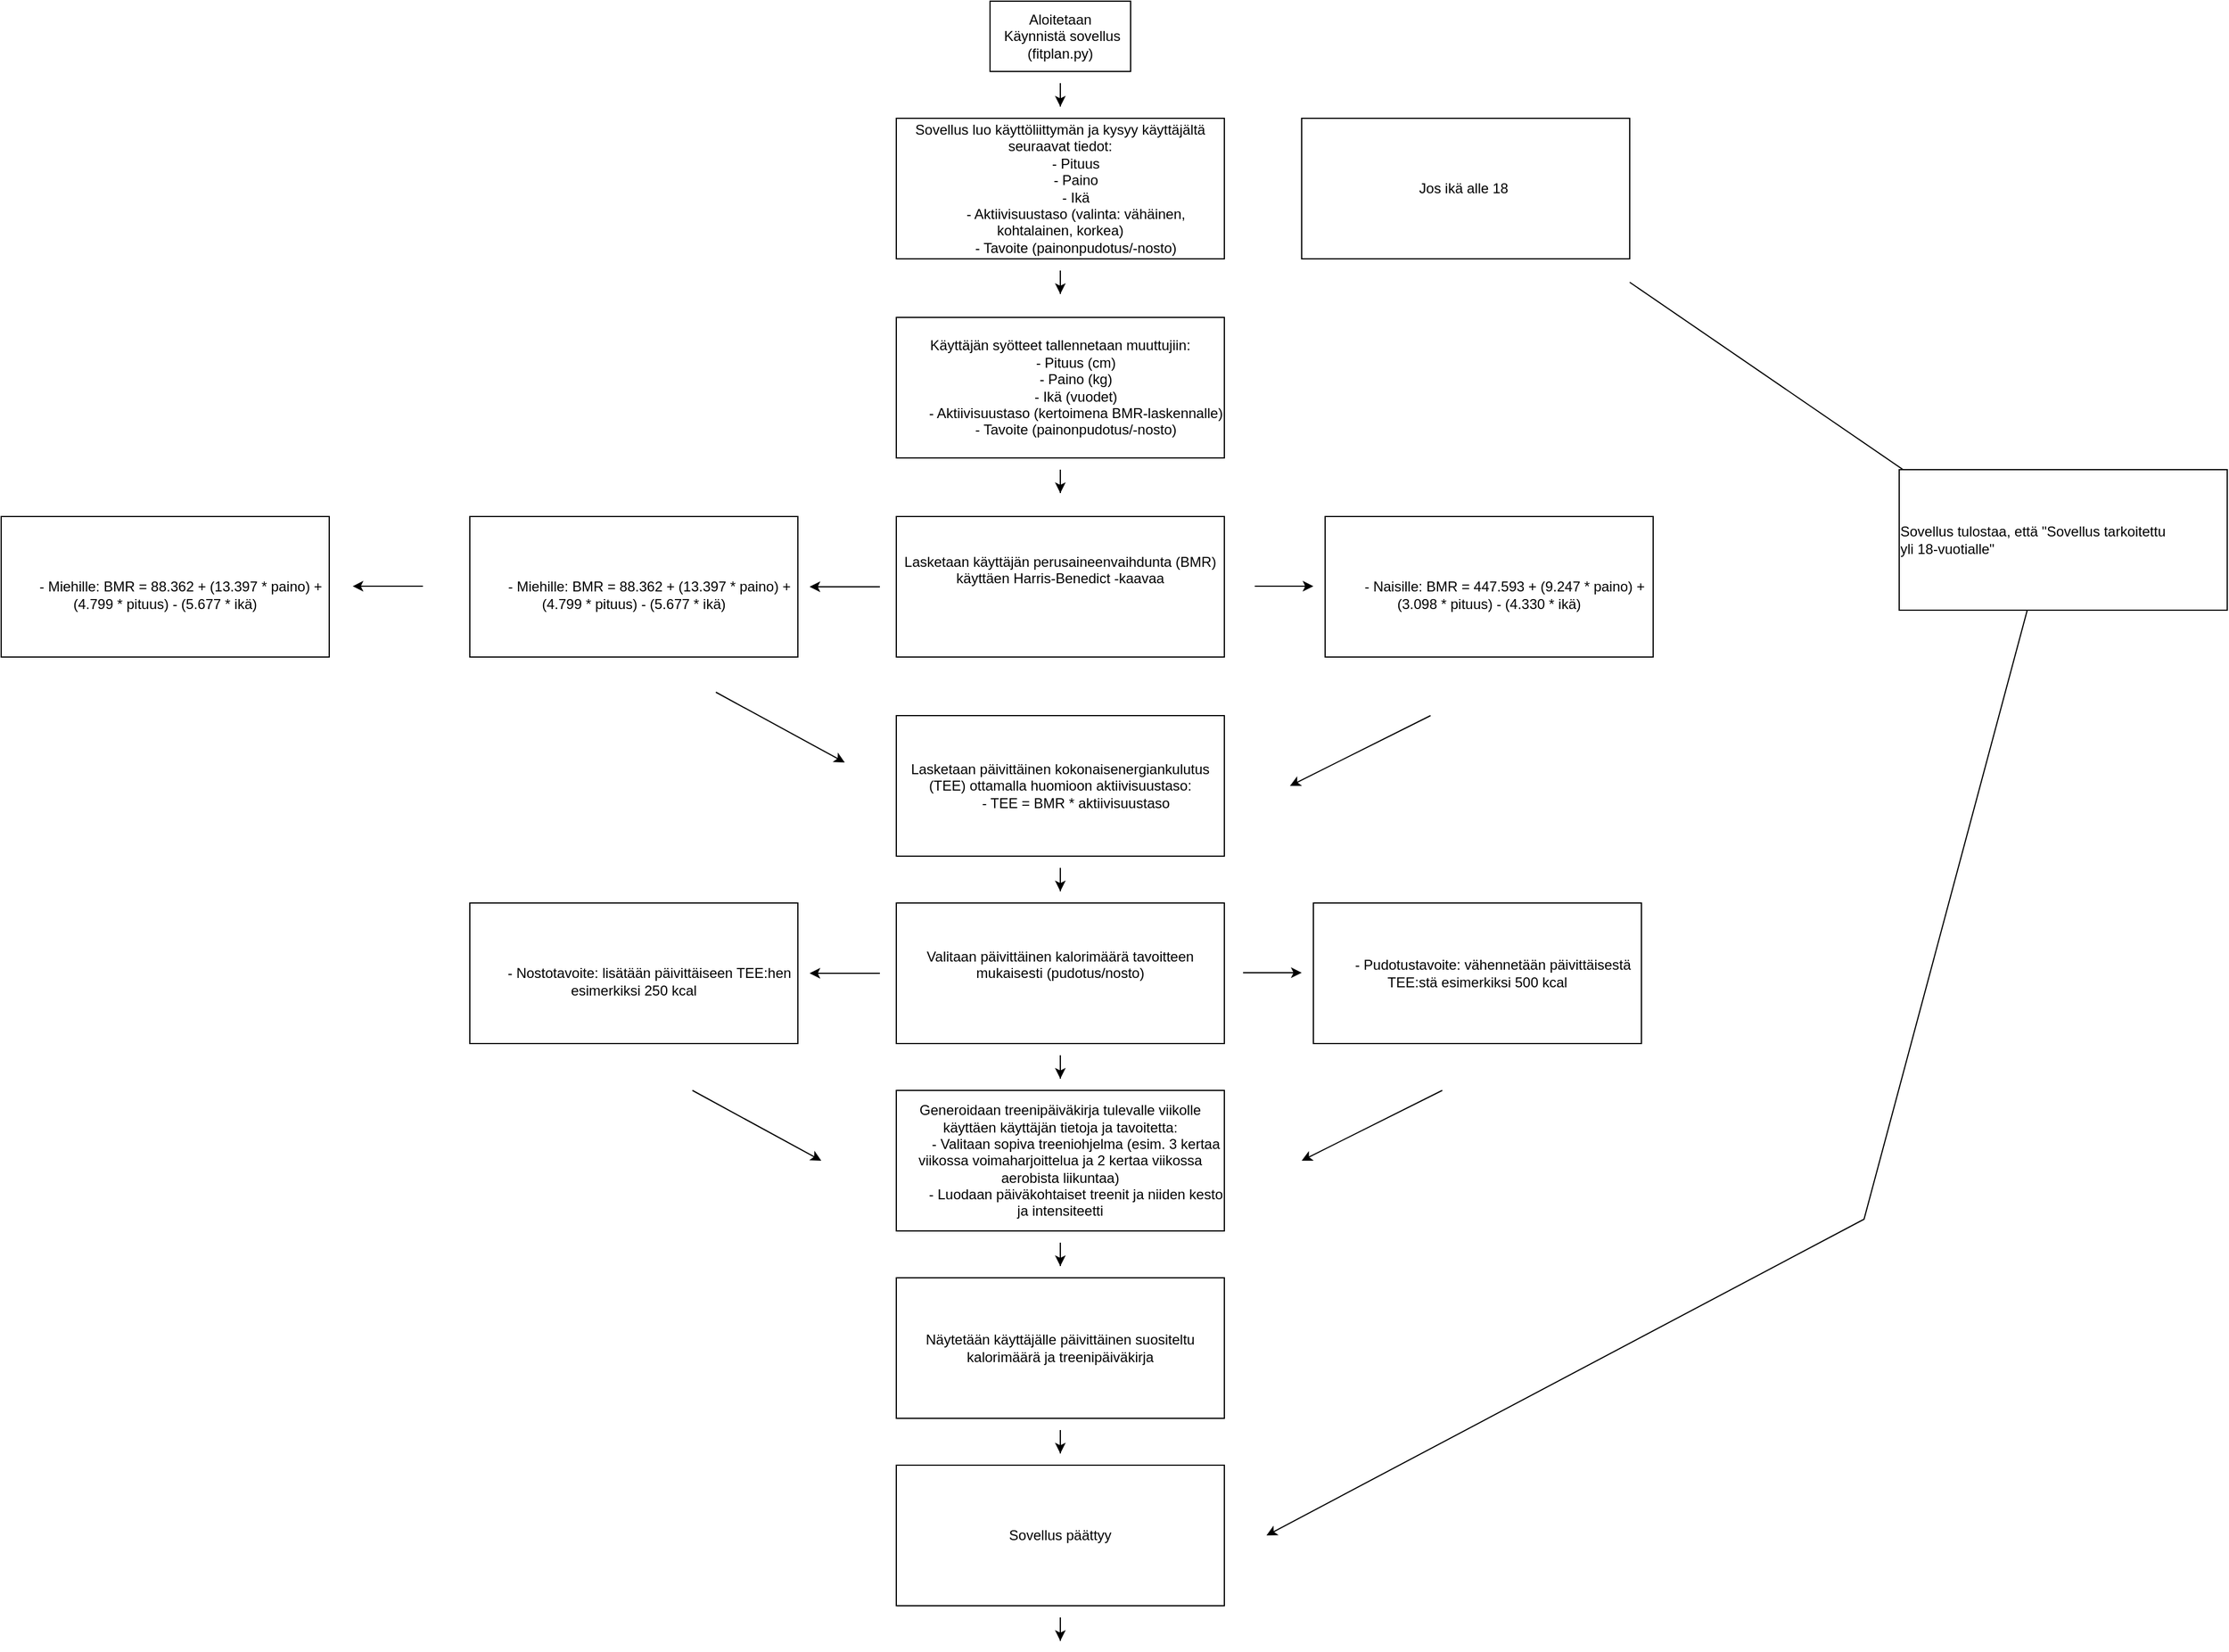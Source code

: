 <mxfile version="24.3.1" type="github">
  <diagram name="Sivu-1" id="mKQbyd3kxPPgr81X4ePe">
    <mxGraphModel dx="2190" dy="804" grid="1" gridSize="10" guides="1" tooltips="1" connect="1" arrows="1" fold="1" page="1" pageScale="1" pageWidth="827" pageHeight="1169" math="0" shadow="0">
      <root>
        <mxCell id="0" />
        <mxCell id="1" parent="0" />
        <mxCell id="0m5QerFudpK0_N1F6iSb-1" value="&lt;span style=&quot;text-align: start;&quot;&gt;&lt;span dir=&quot;ltr&quot; class=&quot;ui-provider da bai baj bak bal bam ban bao bap baq bar bas bat bau bav baw bax bay baz bba bbb bbc bbd bbe bbf bbg bbh bbi bbj bbk bbl bbm bbn bbo bbp&quot;&gt;Aloitetaan&lt;/span&gt;&lt;/span&gt;&lt;div&gt;&lt;span style=&quot;text-align: start;&quot;&gt;&lt;span dir=&quot;ltr&quot; class=&quot;ui-provider da bai baj bak bal bam ban bao bap baq bar bas bat bau bav baw bax bay baz bba bbb bbc bbd bbe bbf bbg bbh bbi bbj bbk bbl bbm bbn bbo bbp&quot;&gt;&amp;nbsp;Käynnistä sovellus (fitplan.py)&lt;/span&gt;&lt;/span&gt;&lt;/div&gt;" style="rounded=0;whiteSpace=wrap;html=1;" vertex="1" parent="1">
          <mxGeometry x="354" y="70" width="120" height="60" as="geometry" />
        </mxCell>
        <mxCell id="0m5QerFudpK0_N1F6iSb-3" value="" style="endArrow=classic;html=1;rounded=0;" edge="1" parent="1">
          <mxGeometry width="50" height="50" relative="1" as="geometry">
            <mxPoint x="414" y="140" as="sourcePoint" />
            <mxPoint x="414" y="160" as="targetPoint" />
            <Array as="points">
              <mxPoint x="414" y="160" />
              <mxPoint x="414" y="150" />
            </Array>
          </mxGeometry>
        </mxCell>
        <mxCell id="0m5QerFudpK0_N1F6iSb-4" value="&lt;span style=&quot;text-align: start;&quot;&gt;&lt;span dir=&quot;ltr&quot; class=&quot;ui-provider da bai baj bak bal bam ban bao bap baq bar bas bat bau bav baw bax bay baz bba bbb bbc bbd bbe bbf bbg bbh bbi bbj bbk bbl bbm bbn bbo bbp&quot;&gt;Sovellus luo käyttöliittymän ja kysyy käyttäjältä seuraavat tiedot:&lt;br&gt;&amp;nbsp;&amp;nbsp;&amp;nbsp;&amp;nbsp;&amp;nbsp;&amp;nbsp;&amp;nbsp; - Pituus&lt;br&gt;&amp;nbsp;&amp;nbsp;&amp;nbsp;&amp;nbsp;&amp;nbsp;&amp;nbsp;&amp;nbsp; - Paino&lt;br&gt;&amp;nbsp;&amp;nbsp;&amp;nbsp;&amp;nbsp;&amp;nbsp;&amp;nbsp;&amp;nbsp; - Ikä&lt;br&gt;&amp;nbsp;&amp;nbsp;&amp;nbsp;&amp;nbsp;&amp;nbsp;&amp;nbsp;&amp;nbsp; - Aktiivisuustaso (valinta: vähäinen, kohtalainen, korkea)&lt;br&gt;&amp;nbsp;&amp;nbsp;&amp;nbsp;&amp;nbsp;&amp;nbsp;&amp;nbsp;&amp;nbsp; - Tavoite (painonpudotus/-nosto)&lt;/span&gt;&lt;/span&gt;" style="rounded=0;whiteSpace=wrap;html=1;" vertex="1" parent="1">
          <mxGeometry x="274" y="170" width="280" height="120" as="geometry" />
        </mxCell>
        <mxCell id="0m5QerFudpK0_N1F6iSb-5" value="" style="endArrow=classic;html=1;rounded=0;" edge="1" parent="1">
          <mxGeometry width="50" height="50" relative="1" as="geometry">
            <mxPoint x="414" y="300" as="sourcePoint" />
            <mxPoint x="414" y="320" as="targetPoint" />
            <Array as="points">
              <mxPoint x="414" y="320" />
              <mxPoint x="414" y="310" />
            </Array>
          </mxGeometry>
        </mxCell>
        <mxCell id="0m5QerFudpK0_N1F6iSb-6" value="&lt;span style=&quot;text-align: start;&quot;&gt;&lt;span dir=&quot;ltr&quot; class=&quot;ui-provider da bai baj bak bal bam ban bao bap baq bar bas bat bau bav baw bax bay baz bba bbb bbc bbd bbe bbf bbg bbh bbi bbj bbk bbl bbm bbn bbo bbp&quot;&gt;Käyttäjän syötteet tallennetaan muuttujiin:&lt;br&gt;&amp;nbsp;&amp;nbsp;&amp;nbsp;&amp;nbsp;&amp;nbsp;&amp;nbsp;&amp;nbsp; - Pituus (cm)&lt;br&gt;&amp;nbsp;&amp;nbsp;&amp;nbsp;&amp;nbsp;&amp;nbsp;&amp;nbsp;&amp;nbsp; - Paino (kg)&lt;br&gt;&amp;nbsp;&amp;nbsp;&amp;nbsp;&amp;nbsp;&amp;nbsp;&amp;nbsp;&amp;nbsp; - Ikä (vuodet)&lt;br&gt;&amp;nbsp;&amp;nbsp;&amp;nbsp;&amp;nbsp;&amp;nbsp;&amp;nbsp;&amp;nbsp; - Aktiivisuustaso (kertoimena BMR-laskennalle)&lt;br&gt;&amp;nbsp;&amp;nbsp;&amp;nbsp;&amp;nbsp;&amp;nbsp;&amp;nbsp;&amp;nbsp; - Tavoite (painonpudotus/-nosto)&lt;/span&gt;&lt;/span&gt;" style="rounded=0;whiteSpace=wrap;html=1;" vertex="1" parent="1">
          <mxGeometry x="274" y="340" width="280" height="120" as="geometry" />
        </mxCell>
        <mxCell id="0m5QerFudpK0_N1F6iSb-7" value="" style="endArrow=classic;html=1;rounded=0;" edge="1" parent="1">
          <mxGeometry width="50" height="50" relative="1" as="geometry">
            <mxPoint x="414" y="470" as="sourcePoint" />
            <mxPoint x="414" y="490" as="targetPoint" />
            <Array as="points">
              <mxPoint x="414" y="490" />
              <mxPoint x="414" y="480" />
            </Array>
          </mxGeometry>
        </mxCell>
        <mxCell id="0m5QerFudpK0_N1F6iSb-8" value="&lt;span style=&quot;caret-color: rgb(0, 0, 0); color: rgb(0, 0, 0); font-style: normal; font-variant-caps: normal; font-weight: 400; letter-spacing: normal; orphans: auto; text-align: start; text-indent: 0px; text-transform: none; white-space: normal; widows: auto; word-spacing: 0px; -webkit-text-stroke-width: 0px; text-decoration: none;&quot;&gt;&lt;span dir=&quot;ltr&quot; class=&quot;ui-provider da bai baj bak bal bam ban bao bap baq bar bas bat bau bav baw bax bay baz bba bbb bbc bbd bbe bbf bbg bbh bbi bbj bbk bbl bbm bbn bbo bbp&quot;&gt;Lasketaan käyttäjän perusaineenvaihdunta (BMR) käyttäen Harris-Benedict -kaavaa&lt;br&gt;&amp;nbsp; &amp;nbsp; &amp;nbsp;&amp;nbsp;&lt;br&gt;&lt;br&gt;&lt;/span&gt;&lt;/span&gt;" style="rounded=0;whiteSpace=wrap;html=1;" vertex="1" parent="1">
          <mxGeometry x="274" y="510" width="280" height="120" as="geometry" />
        </mxCell>
        <mxCell id="0m5QerFudpK0_N1F6iSb-10" value="&lt;span style=&quot;text-align: start;&quot;&gt;&lt;span dir=&quot;ltr&quot; class=&quot;ui-provider da bai baj bak bal bam ban bao bap baq bar bas bat bau bav baw bax bay baz bba bbb bbc bbd bbe bbf bbg bbh bbi bbj bbk bbl bbm bbn bbo bbp&quot;&gt;Lasketaan päivittäinen kokonaisenergiankulutus (TEE) ottamalla huomioon aktiivisuustaso:&lt;br&gt;&amp;nbsp;&amp;nbsp;&amp;nbsp;&amp;nbsp;&amp;nbsp;&amp;nbsp;&amp;nbsp; - TEE = BMR * aktiivisuustaso&lt;/span&gt;&lt;/span&gt;" style="rounded=0;whiteSpace=wrap;html=1;" vertex="1" parent="1">
          <mxGeometry x="274" y="680" width="280" height="120" as="geometry" />
        </mxCell>
        <mxCell id="0m5QerFudpK0_N1F6iSb-11" value="" style="endArrow=classic;html=1;rounded=0;" edge="1" parent="1">
          <mxGeometry width="50" height="50" relative="1" as="geometry">
            <mxPoint x="414" y="810" as="sourcePoint" />
            <mxPoint x="414" y="830" as="targetPoint" />
            <Array as="points">
              <mxPoint x="414" y="830" />
              <mxPoint x="414" y="820" />
            </Array>
          </mxGeometry>
        </mxCell>
        <mxCell id="0m5QerFudpK0_N1F6iSb-12" value="&lt;span style=&quot;text-align: start;&quot;&gt;&lt;span dir=&quot;ltr&quot; class=&quot;ui-provider da bai baj bak bal bam ban bao bap baq bar bas bat bau bav baw bax bay baz bba bbb bbc bbd bbe bbf bbg bbh bbi bbj bbk bbl bbm bbn bbo bbp&quot;&gt;Valitaan päivittäinen kalorimäärä tavoitteen mukaisesti (pudotus/nosto)&lt;br&gt;&amp;nbsp; &amp;nbsp; &amp;nbsp;&lt;/span&gt;&lt;/span&gt;" style="rounded=0;whiteSpace=wrap;html=1;" vertex="1" parent="1">
          <mxGeometry x="274" y="840" width="280" height="120" as="geometry" />
        </mxCell>
        <mxCell id="0m5QerFudpK0_N1F6iSb-13" value="" style="endArrow=classic;html=1;rounded=0;" edge="1" parent="1">
          <mxGeometry width="50" height="50" relative="1" as="geometry">
            <mxPoint x="414" y="970" as="sourcePoint" />
            <mxPoint x="414" y="990" as="targetPoint" />
            <Array as="points">
              <mxPoint x="414" y="990" />
              <mxPoint x="414" y="980" />
            </Array>
          </mxGeometry>
        </mxCell>
        <mxCell id="0m5QerFudpK0_N1F6iSb-14" value="&lt;span style=&quot;text-align: start;&quot;&gt;&lt;span dir=&quot;ltr&quot; class=&quot;ui-provider da bai baj bak bal bam ban bao bap baq bar bas bat bau bav baw bax bay baz bba bbb bbc bbd bbe bbf bbg bbh bbi bbj bbk bbl bbm bbn bbo bbp&quot;&gt;Generoidaan treenipäiväkirja tulevalle viikolle käyttäen käyttäjän tietoja ja tavoitetta:&lt;br&gt;&amp;nbsp;&amp;nbsp;&amp;nbsp;&amp;nbsp;&amp;nbsp;&amp;nbsp;&amp;nbsp; - Valitaan sopiva treeniohjelma (esim. 3 kertaa viikossa voimaharjoittelua ja 2 kertaa viikossa aerobista liikuntaa)&lt;br&gt;&amp;nbsp;&amp;nbsp;&amp;nbsp;&amp;nbsp;&amp;nbsp;&amp;nbsp;&amp;nbsp; - Luodaan päiväkohtaiset treenit ja niiden kesto ja intensiteetti&lt;/span&gt;&lt;/span&gt;" style="rounded=0;whiteSpace=wrap;html=1;" vertex="1" parent="1">
          <mxGeometry x="274" y="1000" width="280" height="120" as="geometry" />
        </mxCell>
        <mxCell id="0m5QerFudpK0_N1F6iSb-15" value="" style="endArrow=classic;html=1;rounded=0;" edge="1" parent="1">
          <mxGeometry width="50" height="50" relative="1" as="geometry">
            <mxPoint x="414" y="1130" as="sourcePoint" />
            <mxPoint x="414" y="1150" as="targetPoint" />
            <Array as="points">
              <mxPoint x="414" y="1150" />
              <mxPoint x="414" y="1140" />
            </Array>
          </mxGeometry>
        </mxCell>
        <mxCell id="0m5QerFudpK0_N1F6iSb-16" value="&lt;span style=&quot;text-align: start;&quot;&gt;&lt;span dir=&quot;ltr&quot; class=&quot;ui-provider da bai baj bak bal bam ban bao bap baq bar bas bat bau bav baw bax bay baz bba bbb bbc bbd bbe bbf bbg bbh bbi bbj bbk bbl bbm bbn bbo bbp&quot;&gt;Näytetään käyttäjälle päivittäinen suositeltu kalorimäärä ja treenipäiväkirja&lt;/span&gt;&lt;/span&gt;" style="rounded=0;whiteSpace=wrap;html=1;" vertex="1" parent="1">
          <mxGeometry x="274" y="1160" width="280" height="120" as="geometry" />
        </mxCell>
        <mxCell id="0m5QerFudpK0_N1F6iSb-17" value="" style="endArrow=classic;html=1;rounded=0;" edge="1" parent="1">
          <mxGeometry width="50" height="50" relative="1" as="geometry">
            <mxPoint x="414" y="1290" as="sourcePoint" />
            <mxPoint x="414" y="1310" as="targetPoint" />
            <Array as="points">
              <mxPoint x="414" y="1310" />
              <mxPoint x="414" y="1300" />
            </Array>
          </mxGeometry>
        </mxCell>
        <mxCell id="0m5QerFudpK0_N1F6iSb-18" value="&lt;span style=&quot;text-align: start;&quot;&gt;&lt;span dir=&quot;ltr&quot; class=&quot;ui-provider da bai baj bak bal bam ban bao bap baq bar bas bat bau bav baw bax bay baz bba bbb bbc bbd bbe bbf bbg bbh bbi bbj bbk bbl bbm bbn bbo bbp&quot;&gt;Sovellus päättyy&lt;/span&gt;&lt;/span&gt;" style="rounded=0;whiteSpace=wrap;html=1;" vertex="1" parent="1">
          <mxGeometry x="274" y="1320" width="280" height="120" as="geometry" />
        </mxCell>
        <mxCell id="0m5QerFudpK0_N1F6iSb-19" value="" style="endArrow=classic;html=1;rounded=0;" edge="1" parent="1">
          <mxGeometry width="50" height="50" relative="1" as="geometry">
            <mxPoint x="414" y="1450" as="sourcePoint" />
            <mxPoint x="414" y="1470" as="targetPoint" />
            <Array as="points">
              <mxPoint x="414" y="1470" />
              <mxPoint x="414" y="1460" />
            </Array>
          </mxGeometry>
        </mxCell>
        <mxCell id="0m5QerFudpK0_N1F6iSb-20" value="&lt;span style=&quot;caret-color: rgb(0, 0, 0); color: rgb(0, 0, 0); font-style: normal; font-variant-caps: normal; font-weight: 400; letter-spacing: normal; orphans: auto; text-align: start; text-indent: 0px; text-transform: none; white-space: normal; widows: auto; word-spacing: 0px; -webkit-text-stroke-width: 0px; text-decoration: none;&quot;&gt;&lt;span dir=&quot;ltr&quot; class=&quot;ui-provider da bai baj bak bal bam ban bao bap baq bar bas bat bau bav baw bax bay baz bba bbb bbc bbd bbe bbf bbg bbh bbi bbj bbk bbl bbm bbn bbo bbp&quot;&gt;&lt;br&gt;&amp;nbsp;&amp;nbsp;&amp;nbsp;&amp;nbsp;&amp;nbsp;&amp;nbsp;&amp;nbsp; - Miehille: BMR = 88.362 + (13.397 * paino) + (4.799 * pituus) - (5.677 * ikä)&lt;br&gt;&lt;/span&gt;&lt;/span&gt;" style="rounded=0;whiteSpace=wrap;html=1;" vertex="1" parent="1">
          <mxGeometry x="-90" y="510" width="280" height="120" as="geometry" />
        </mxCell>
        <mxCell id="0m5QerFudpK0_N1F6iSb-22" value="" style="endArrow=classic;html=1;rounded=0;" edge="1" parent="1">
          <mxGeometry width="50" height="50" relative="1" as="geometry">
            <mxPoint x="260" y="570" as="sourcePoint" />
            <mxPoint x="200" y="570" as="targetPoint" />
            <Array as="points">
              <mxPoint x="230" y="570" />
              <mxPoint x="220" y="570" />
            </Array>
          </mxGeometry>
        </mxCell>
        <mxCell id="0m5QerFudpK0_N1F6iSb-23" value="" style="endArrow=classic;html=1;rounded=0;" edge="1" parent="1">
          <mxGeometry width="50" height="50" relative="1" as="geometry">
            <mxPoint x="580" y="569.5" as="sourcePoint" />
            <mxPoint x="630" y="569.5" as="targetPoint" />
            <Array as="points" />
          </mxGeometry>
        </mxCell>
        <mxCell id="0m5QerFudpK0_N1F6iSb-24" value="&lt;span style=&quot;caret-color: rgb(0, 0, 0); color: rgb(0, 0, 0); font-style: normal; font-variant-caps: normal; font-weight: 400; letter-spacing: normal; orphans: auto; text-align: start; text-indent: 0px; text-transform: none; white-space: normal; widows: auto; word-spacing: 0px; -webkit-text-stroke-width: 0px; text-decoration: none;&quot;&gt;&lt;span dir=&quot;ltr&quot; class=&quot;ui-provider da bai baj bak bal bam ban bao bap baq bar bas bat bau bav baw bax bay baz bba bbb bbc bbd bbe bbf bbg bbh bbi bbj bbk bbl bbm bbn bbo bbp&quot;&gt;&lt;br&gt;&amp;nbsp; &amp;nbsp; &amp;nbsp; &amp;nbsp; - Naisille: BMR = 447.593 + (9.247 * paino) + (3.098 * pituus) - (4.330 * ikä)&lt;/span&gt;&lt;/span&gt;" style="rounded=0;whiteSpace=wrap;html=1;" vertex="1" parent="1">
          <mxGeometry x="640" y="510" width="280" height="120" as="geometry" />
        </mxCell>
        <mxCell id="0m5QerFudpK0_N1F6iSb-26" value="" style="endArrow=classic;html=1;rounded=0;" edge="1" parent="1">
          <mxGeometry width="50" height="50" relative="1" as="geometry">
            <mxPoint x="730" y="680" as="sourcePoint" />
            <mxPoint x="610" y="740" as="targetPoint" />
            <Array as="points" />
          </mxGeometry>
        </mxCell>
        <mxCell id="0m5QerFudpK0_N1F6iSb-27" value="" style="endArrow=classic;html=1;rounded=0;" edge="1" parent="1">
          <mxGeometry width="50" height="50" relative="1" as="geometry">
            <mxPoint x="120" y="660" as="sourcePoint" />
            <mxPoint x="230" y="720" as="targetPoint" />
            <Array as="points" />
          </mxGeometry>
        </mxCell>
        <mxCell id="0m5QerFudpK0_N1F6iSb-28" value="&lt;span style=&quot;text-align: start;&quot;&gt;&lt;span dir=&quot;ltr&quot; class=&quot;ui-provider da bai baj bak bal bam ban bao bap baq bar bas bat bau bav baw bax bay baz bba bbb bbc bbd bbe bbf bbg bbh bbi bbj bbk bbl bbm bbn bbo bbp&quot;&gt;&lt;br&gt;&amp;nbsp;&amp;nbsp;&amp;nbsp;&amp;nbsp;&amp;nbsp;&amp;nbsp;&amp;nbsp; - Nostotavoite: lisätään päivittäiseen TEE:hen esimerkiksi 250 kcal&lt;/span&gt;&lt;/span&gt;" style="rounded=0;whiteSpace=wrap;html=1;" vertex="1" parent="1">
          <mxGeometry x="-90" y="840" width="280" height="120" as="geometry" />
        </mxCell>
        <mxCell id="0m5QerFudpK0_N1F6iSb-29" value="&lt;span style=&quot;text-align: start;&quot;&gt;&lt;span dir=&quot;ltr&quot; class=&quot;ui-provider da bai baj bak bal bam ban bao bap baq bar bas bat bau bav baw bax bay baz bba bbb bbc bbd bbe bbf bbg bbh bbi bbj bbk bbl bbm bbn bbo bbp&quot;&gt;&lt;br&gt;&amp;nbsp;&amp;nbsp;&amp;nbsp;&amp;nbsp;&amp;nbsp;&amp;nbsp;&amp;nbsp; - Pudotustavoite: vähennetään päivittäisestä TEE:stä esimerkiksi 500 kcal&lt;br&gt;&amp;nbsp; &amp;nbsp; &amp;nbsp; &amp;nbsp;&amp;nbsp;&lt;/span&gt;&lt;/span&gt;" style="rounded=0;whiteSpace=wrap;html=1;" vertex="1" parent="1">
          <mxGeometry x="630" y="840" width="280" height="120" as="geometry" />
        </mxCell>
        <mxCell id="0m5QerFudpK0_N1F6iSb-30" value="" style="endArrow=classic;html=1;rounded=0;" edge="1" parent="1">
          <mxGeometry width="50" height="50" relative="1" as="geometry">
            <mxPoint x="570" y="899.5" as="sourcePoint" />
            <mxPoint x="620" y="899.5" as="targetPoint" />
            <Array as="points" />
          </mxGeometry>
        </mxCell>
        <mxCell id="0m5QerFudpK0_N1F6iSb-32" value="" style="endArrow=classic;html=1;rounded=0;" edge="1" parent="1">
          <mxGeometry width="50" height="50" relative="1" as="geometry">
            <mxPoint x="260" y="900" as="sourcePoint" />
            <mxPoint x="200" y="900" as="targetPoint" />
            <Array as="points" />
          </mxGeometry>
        </mxCell>
        <mxCell id="0m5QerFudpK0_N1F6iSb-33" value="" style="endArrow=classic;html=1;rounded=0;" edge="1" parent="1">
          <mxGeometry width="50" height="50" relative="1" as="geometry">
            <mxPoint x="100" y="1000" as="sourcePoint" />
            <mxPoint x="210" y="1060" as="targetPoint" />
            <Array as="points" />
          </mxGeometry>
        </mxCell>
        <mxCell id="0m5QerFudpK0_N1F6iSb-34" value="" style="endArrow=classic;html=1;rounded=0;" edge="1" parent="1">
          <mxGeometry width="50" height="50" relative="1" as="geometry">
            <mxPoint x="740" y="1000" as="sourcePoint" />
            <mxPoint x="620" y="1060" as="targetPoint" />
            <Array as="points" />
          </mxGeometry>
        </mxCell>
        <mxCell id="0m5QerFudpK0_N1F6iSb-36" value="&lt;span style=&quot;caret-color: rgb(0, 0, 0); color: rgb(0, 0, 0); font-style: normal; font-variant-caps: normal; font-weight: 400; letter-spacing: normal; orphans: auto; text-align: start; text-indent: 0px; text-transform: none; white-space: normal; widows: auto; word-spacing: 0px; -webkit-text-stroke-width: 0px; text-decoration: none;&quot;&gt;&lt;span dir=&quot;ltr&quot; class=&quot;ui-provider da bai baj bak bal bam ban bao bap baq bar bas bat bau bav baw bax bay baz bba bbb bbc bbd bbe bbf bbg bbh bbi bbj bbk bbl bbm bbn bbo bbp&quot;&gt;&lt;br&gt;&amp;nbsp;&amp;nbsp;&amp;nbsp;&amp;nbsp;&amp;nbsp;&amp;nbsp;&amp;nbsp; - Miehille: BMR = 88.362 + (13.397 * paino) + (4.799 * pituus) - (5.677 * ikä)&lt;br&gt;&lt;/span&gt;&lt;/span&gt;" style="rounded=0;whiteSpace=wrap;html=1;" vertex="1" parent="1">
          <mxGeometry x="-490" y="510" width="280" height="120" as="geometry" />
        </mxCell>
        <mxCell id="0m5QerFudpK0_N1F6iSb-37" value="" style="endArrow=classic;html=1;rounded=0;" edge="1" parent="1">
          <mxGeometry width="50" height="50" relative="1" as="geometry">
            <mxPoint x="-130" y="569.52" as="sourcePoint" />
            <mxPoint x="-190" y="569.52" as="targetPoint" />
            <Array as="points">
              <mxPoint x="-180" y="569.52" />
              <mxPoint x="-160" y="569.52" />
              <mxPoint x="-170" y="569.52" />
            </Array>
          </mxGeometry>
        </mxCell>
        <mxCell id="0m5QerFudpK0_N1F6iSb-38" value="&lt;div style=&quot;text-align: start;&quot;&gt;Jos ikä alle 18&amp;nbsp;&lt;/div&gt;" style="rounded=0;whiteSpace=wrap;html=1;" vertex="1" parent="1">
          <mxGeometry x="620" y="170" width="280" height="120" as="geometry" />
        </mxCell>
        <mxCell id="0m5QerFudpK0_N1F6iSb-39" value="" style="endArrow=classic;html=1;rounded=0;" edge="1" parent="1">
          <mxGeometry width="50" height="50" relative="1" as="geometry">
            <mxPoint x="900" y="310" as="sourcePoint" />
            <mxPoint x="590" y="1380" as="targetPoint" />
            <Array as="points">
              <mxPoint x="1250" y="550" />
              <mxPoint x="1100" y="1110" />
            </Array>
          </mxGeometry>
        </mxCell>
        <mxCell id="0m5QerFudpK0_N1F6iSb-40" value="&lt;div style=&quot;text-align: start;&quot;&gt;Sovellus tulostaa, että &quot;Sovellus tarkoitettu &amp;nbsp; &amp;nbsp; &amp;nbsp; &amp;nbsp; &amp;nbsp; &amp;nbsp; yli 18-vuotialle&quot;&lt;/div&gt;" style="rounded=0;whiteSpace=wrap;html=1;" vertex="1" parent="1">
          <mxGeometry x="1130" y="470" width="280" height="120" as="geometry" />
        </mxCell>
      </root>
    </mxGraphModel>
  </diagram>
</mxfile>
